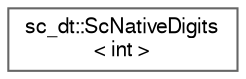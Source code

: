 digraph "Graphical Class Hierarchy"
{
 // LATEX_PDF_SIZE
  bgcolor="transparent";
  edge [fontname=FreeSans,fontsize=10,labelfontname=FreeSans,labelfontsize=10];
  node [fontname=FreeSans,fontsize=10,shape=box,height=0.2,width=0.4];
  rankdir="LR";
  Node0 [id="Node000000",label="sc_dt::ScNativeDigits\l\< int \>",height=0.2,width=0.4,color="grey40", fillcolor="white", style="filled",URL="$a01977.html",tooltip=" "];
}
